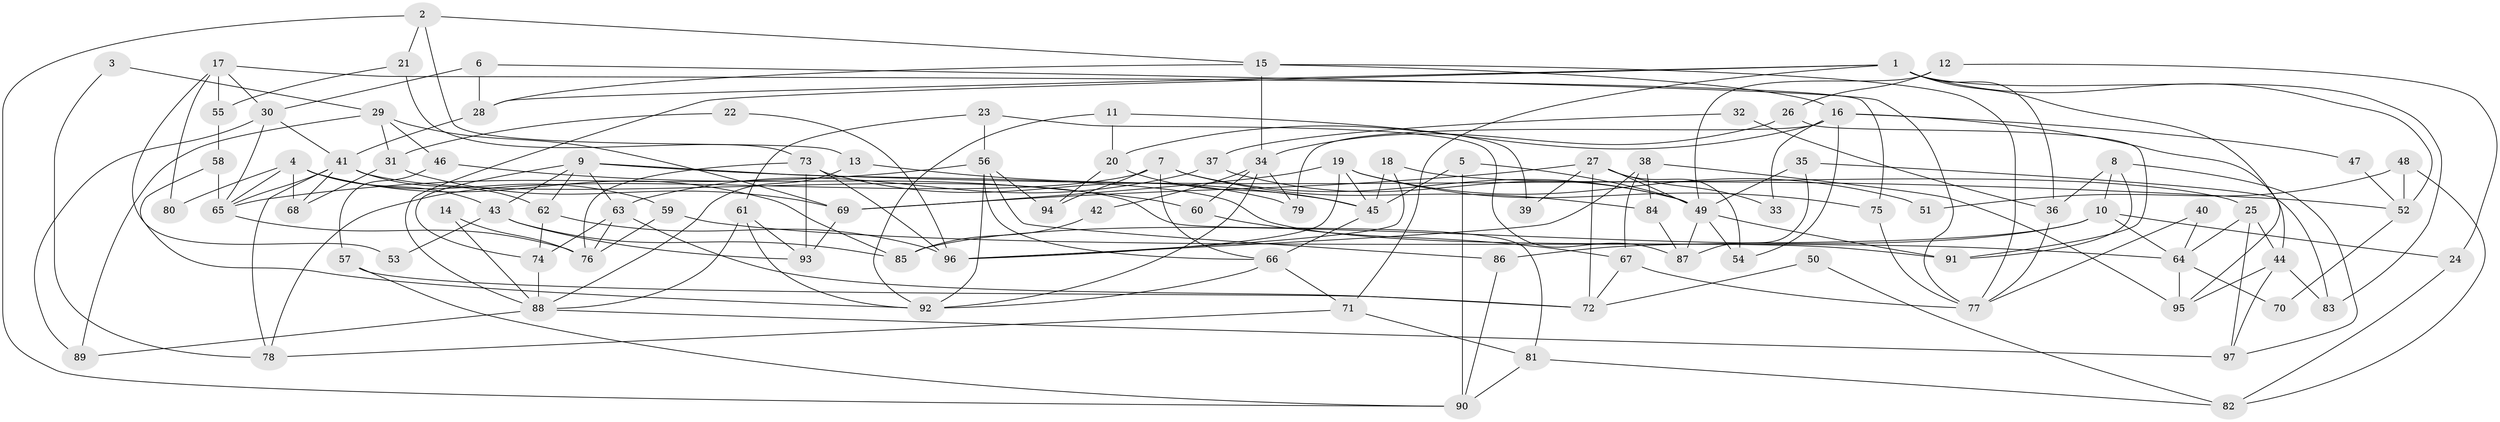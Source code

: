 // Generated by graph-tools (version 1.1) at 2025/36/03/09/25 02:36:26]
// undirected, 97 vertices, 194 edges
graph export_dot {
graph [start="1"]
  node [color=gray90,style=filled];
  1;
  2;
  3;
  4;
  5;
  6;
  7;
  8;
  9;
  10;
  11;
  12;
  13;
  14;
  15;
  16;
  17;
  18;
  19;
  20;
  21;
  22;
  23;
  24;
  25;
  26;
  27;
  28;
  29;
  30;
  31;
  32;
  33;
  34;
  35;
  36;
  37;
  38;
  39;
  40;
  41;
  42;
  43;
  44;
  45;
  46;
  47;
  48;
  49;
  50;
  51;
  52;
  53;
  54;
  55;
  56;
  57;
  58;
  59;
  60;
  61;
  62;
  63;
  64;
  65;
  66;
  67;
  68;
  69;
  70;
  71;
  72;
  73;
  74;
  75;
  76;
  77;
  78;
  79;
  80;
  81;
  82;
  83;
  84;
  85;
  86;
  87;
  88;
  89;
  90;
  91;
  92;
  93;
  94;
  95;
  96;
  97;
  1 -- 71;
  1 -- 83;
  1 -- 28;
  1 -- 36;
  1 -- 52;
  1 -- 88;
  1 -- 95;
  2 -- 21;
  2 -- 15;
  2 -- 13;
  2 -- 90;
  3 -- 78;
  3 -- 29;
  4 -- 59;
  4 -- 65;
  4 -- 43;
  4 -- 68;
  4 -- 80;
  4 -- 85;
  5 -- 90;
  5 -- 45;
  5 -- 49;
  6 -- 28;
  6 -- 77;
  6 -- 30;
  7 -- 49;
  7 -- 66;
  7 -- 78;
  7 -- 84;
  7 -- 94;
  8 -- 10;
  8 -- 97;
  8 -- 36;
  8 -- 91;
  9 -- 43;
  9 -- 74;
  9 -- 52;
  9 -- 62;
  9 -- 63;
  9 -- 91;
  10 -- 86;
  10 -- 85;
  10 -- 24;
  10 -- 64;
  11 -- 92;
  11 -- 20;
  11 -- 39;
  12 -- 26;
  12 -- 49;
  12 -- 24;
  13 -- 88;
  13 -- 45;
  14 -- 88;
  14 -- 76;
  15 -- 77;
  15 -- 28;
  15 -- 16;
  15 -- 34;
  16 -- 79;
  16 -- 20;
  16 -- 33;
  16 -- 44;
  16 -- 47;
  16 -- 54;
  17 -- 30;
  17 -- 75;
  17 -- 53;
  17 -- 55;
  17 -- 80;
  18 -- 25;
  18 -- 96;
  18 -- 45;
  19 -- 69;
  19 -- 45;
  19 -- 51;
  19 -- 75;
  19 -- 96;
  20 -- 45;
  20 -- 94;
  21 -- 73;
  21 -- 55;
  22 -- 96;
  22 -- 31;
  23 -- 87;
  23 -- 56;
  23 -- 61;
  24 -- 82;
  25 -- 64;
  25 -- 44;
  25 -- 97;
  26 -- 34;
  26 -- 91;
  27 -- 49;
  27 -- 54;
  27 -- 33;
  27 -- 39;
  27 -- 69;
  27 -- 72;
  28 -- 41;
  29 -- 89;
  29 -- 31;
  29 -- 46;
  29 -- 69;
  30 -- 41;
  30 -- 65;
  30 -- 89;
  31 -- 68;
  31 -- 69;
  32 -- 36;
  32 -- 37;
  34 -- 92;
  34 -- 42;
  34 -- 60;
  34 -- 79;
  35 -- 49;
  35 -- 87;
  35 -- 83;
  36 -- 77;
  37 -- 49;
  37 -- 63;
  38 -- 95;
  38 -- 96;
  38 -- 67;
  38 -- 84;
  40 -- 64;
  40 -- 77;
  41 -- 62;
  41 -- 65;
  41 -- 68;
  41 -- 78;
  41 -- 81;
  42 -- 85;
  43 -- 93;
  43 -- 53;
  43 -- 85;
  44 -- 97;
  44 -- 83;
  44 -- 95;
  45 -- 66;
  46 -- 60;
  46 -- 57;
  47 -- 52;
  48 -- 52;
  48 -- 82;
  48 -- 51;
  49 -- 91;
  49 -- 54;
  49 -- 87;
  50 -- 72;
  50 -- 82;
  52 -- 70;
  55 -- 58;
  56 -- 94;
  56 -- 66;
  56 -- 65;
  56 -- 86;
  56 -- 92;
  57 -- 90;
  57 -- 72;
  58 -- 65;
  58 -- 92;
  59 -- 76;
  59 -- 64;
  60 -- 67;
  61 -- 93;
  61 -- 88;
  61 -- 92;
  62 -- 74;
  62 -- 96;
  63 -- 72;
  63 -- 74;
  63 -- 76;
  64 -- 95;
  64 -- 70;
  65 -- 76;
  66 -- 92;
  66 -- 71;
  67 -- 72;
  67 -- 77;
  69 -- 93;
  71 -- 78;
  71 -- 81;
  73 -- 96;
  73 -- 76;
  73 -- 79;
  73 -- 93;
  74 -- 88;
  75 -- 77;
  81 -- 82;
  81 -- 90;
  84 -- 87;
  86 -- 90;
  88 -- 89;
  88 -- 97;
}
